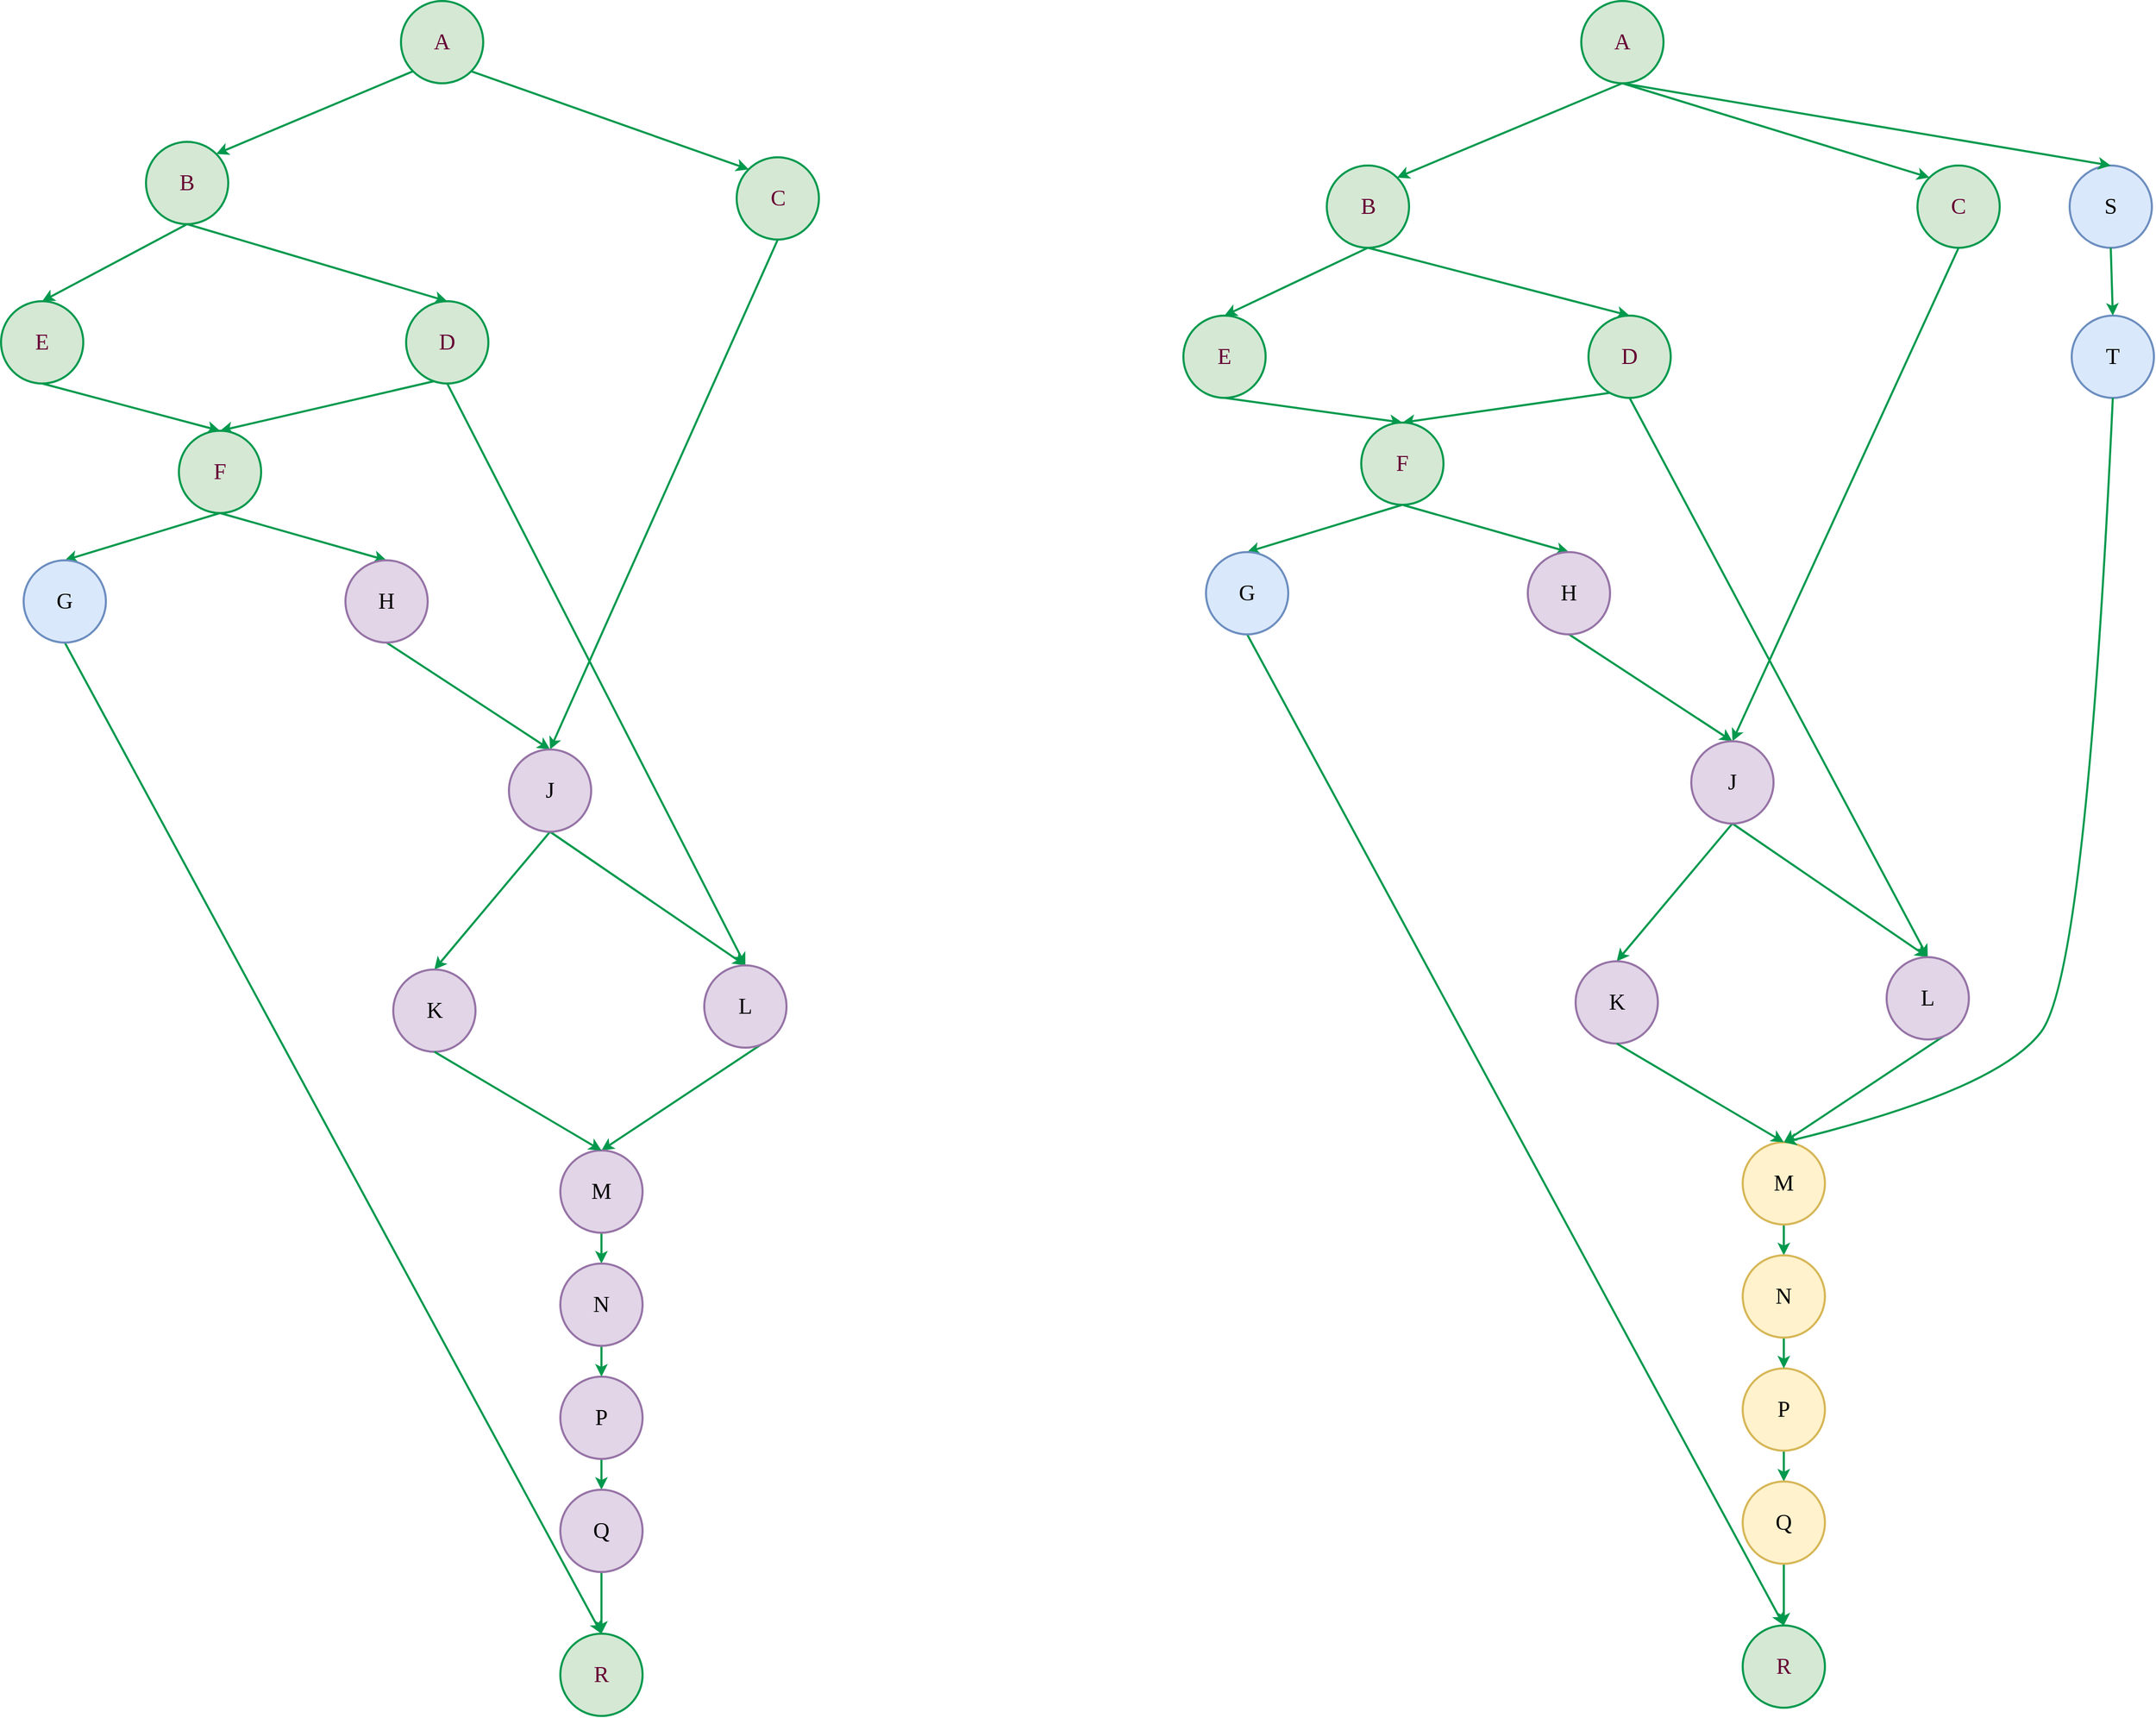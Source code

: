<mxfile version="22.1.11" type="device">
  <diagram name="第 1 页" id="53wYVayZq2uOFgaiEOdf">
    <mxGraphModel dx="4253" dy="3831" grid="0" gridSize="10" guides="1" tooltips="1" connect="1" arrows="1" fold="1" page="0" pageScale="1" pageWidth="827" pageHeight="1169" math="0" shadow="0">
      <root>
        <mxCell id="0" />
        <mxCell id="1" parent="0" />
        <mxCell id="1wDoF0ZjTpzy4MyZ4LEY-1" style="edgeStyle=none;rounded=0;orthogonalLoop=1;jettySize=auto;html=1;exitX=0;exitY=1;exitDx=0;exitDy=0;entryX=1;entryY=0;entryDx=0;entryDy=0;labelBackgroundColor=#00994D;strokeColor=#00994D;fontColor=#FFFFFF;strokeWidth=2;fontSize=22;fillColor=#d5e8d4;fontFamily=Monaco;" parent="1" source="1wDoF0ZjTpzy4MyZ4LEY-3" target="1wDoF0ZjTpzy4MyZ4LEY-6" edge="1">
          <mxGeometry relative="1" as="geometry" />
        </mxCell>
        <mxCell id="1wDoF0ZjTpzy4MyZ4LEY-2" style="edgeStyle=none;rounded=0;orthogonalLoop=1;jettySize=auto;html=1;exitX=1;exitY=1;exitDx=0;exitDy=0;entryX=0;entryY=0;entryDx=0;entryDy=0;labelBackgroundColor=#00994D;strokeColor=#00994D;fontColor=#FFFFFF;strokeWidth=2;fontSize=22;fillColor=#d5e8d4;fontFamily=Monaco;" parent="1" source="1wDoF0ZjTpzy4MyZ4LEY-3" target="1wDoF0ZjTpzy4MyZ4LEY-8" edge="1">
          <mxGeometry relative="1" as="geometry" />
        </mxCell>
        <mxCell id="1wDoF0ZjTpzy4MyZ4LEY-3" value="&lt;div style=&quot;font-size: 22px;&quot;&gt;&lt;div style=&quot;font-size: 22px;&quot;&gt;A&lt;/div&gt;&lt;/div&gt;" style="ellipse;whiteSpace=wrap;html=1;aspect=fixed;fontFamily=Monaco;fontSize=22;labelBackgroundColor=none;fillColor=#d5e8d4;strokeColor=#00994D;strokeWidth=2;fontColor=#660033;" parent="1" vertex="1">
          <mxGeometry x="-1055" y="-1698" width="80" height="80" as="geometry" />
        </mxCell>
        <mxCell id="1wDoF0ZjTpzy4MyZ4LEY-4" style="edgeStyle=none;rounded=0;orthogonalLoop=1;jettySize=auto;html=1;exitX=0.5;exitY=1;exitDx=0;exitDy=0;entryX=0.5;entryY=0;entryDx=0;entryDy=0;labelBackgroundColor=#00994D;strokeColor=#00994D;fontColor=#FFFFFF;strokeWidth=2;fontSize=22;fillColor=#d5e8d4;fontFamily=Monaco;" parent="1" source="1wDoF0ZjTpzy4MyZ4LEY-6" target="1wDoF0ZjTpzy4MyZ4LEY-13" edge="1">
          <mxGeometry relative="1" as="geometry" />
        </mxCell>
        <mxCell id="1wDoF0ZjTpzy4MyZ4LEY-5" style="edgeStyle=none;rounded=0;orthogonalLoop=1;jettySize=auto;html=1;exitX=0.5;exitY=1;exitDx=0;exitDy=0;entryX=0.5;entryY=0;entryDx=0;entryDy=0;labelBackgroundColor=#00994D;strokeColor=#00994D;fontColor=#FFFFFF;strokeWidth=2;fontSize=22;fillColor=#d5e8d4;fontFamily=Monaco;" parent="1" source="1wDoF0ZjTpzy4MyZ4LEY-6" target="1wDoF0ZjTpzy4MyZ4LEY-10" edge="1">
          <mxGeometry relative="1" as="geometry" />
        </mxCell>
        <mxCell id="1wDoF0ZjTpzy4MyZ4LEY-6" value="&lt;div style=&quot;font-size: 22px;&quot;&gt;&lt;div style=&quot;font-size: 22px;&quot;&gt;B&lt;/div&gt;&lt;/div&gt;" style="ellipse;whiteSpace=wrap;html=1;aspect=fixed;fontFamily=Monaco;fontSize=22;labelBackgroundColor=none;fillColor=#d5e8d4;strokeColor=#00994D;strokeWidth=2;fontColor=#660033;" parent="1" vertex="1">
          <mxGeometry x="-1303" y="-1561" width="80" height="80" as="geometry" />
        </mxCell>
        <mxCell id="1wDoF0ZjTpzy4MyZ4LEY-7" style="edgeStyle=none;rounded=0;orthogonalLoop=1;jettySize=auto;html=1;exitX=0.5;exitY=1;exitDx=0;exitDy=0;entryX=0.5;entryY=0;entryDx=0;entryDy=0;fillColor=#d5e8d4;strokeColor=#00994D;labelBackgroundColor=#00994D;fontColor=#FFFFFF;strokeWidth=2;fontFamily=Monaco;fontSize=22;" parent="1" source="1wDoF0ZjTpzy4MyZ4LEY-8" target="1wDoF0ZjTpzy4MyZ4LEY-23" edge="1">
          <mxGeometry relative="1" as="geometry" />
        </mxCell>
        <mxCell id="1wDoF0ZjTpzy4MyZ4LEY-8" value="&lt;div style=&quot;font-size: 22px;&quot;&gt;&lt;div style=&quot;font-size: 22px;&quot;&gt;C&lt;/div&gt;&lt;/div&gt;" style="ellipse;whiteSpace=wrap;html=1;aspect=fixed;fontFamily=Monaco;fontSize=22;labelBackgroundColor=none;fillColor=#d5e8d4;strokeColor=#00994D;strokeWidth=2;fontColor=#660033;" parent="1" vertex="1">
          <mxGeometry x="-728.5" y="-1546" width="80" height="80" as="geometry" />
        </mxCell>
        <mxCell id="1wDoF0ZjTpzy4MyZ4LEY-9" style="edgeStyle=none;rounded=0;orthogonalLoop=1;jettySize=auto;html=1;exitX=0.5;exitY=1;exitDx=0;exitDy=0;entryX=0.5;entryY=0;entryDx=0;entryDy=0;labelBackgroundColor=#00994D;strokeColor=#00994D;fontColor=#FFFFFF;strokeWidth=2;fontSize=22;fillColor=#d5e8d4;fontFamily=Monaco;" parent="1" source="1wDoF0ZjTpzy4MyZ4LEY-10" target="1wDoF0ZjTpzy4MyZ4LEY-16" edge="1">
          <mxGeometry relative="1" as="geometry" />
        </mxCell>
        <mxCell id="1wDoF0ZjTpzy4MyZ4LEY-10" value="&lt;div style=&quot;font-size: 22px;&quot;&gt;&lt;div style=&quot;font-size: 22px;&quot;&gt;E&lt;/div&gt;&lt;/div&gt;" style="ellipse;whiteSpace=wrap;html=1;aspect=fixed;fontFamily=Monaco;fontSize=22;labelBackgroundColor=none;fillColor=#d5e8d4;strokeColor=#00994D;strokeWidth=2;fontColor=#660033;" parent="1" vertex="1">
          <mxGeometry x="-1444" y="-1405.997" width="80" height="80" as="geometry" />
        </mxCell>
        <mxCell id="1wDoF0ZjTpzy4MyZ4LEY-11" style="edgeStyle=none;rounded=0;orthogonalLoop=1;jettySize=auto;html=1;exitX=1;exitY=1;exitDx=0;exitDy=0;entryX=0.5;entryY=0;entryDx=0;entryDy=0;labelBackgroundColor=#00994D;strokeColor=#00994D;fontColor=#FFFFFF;strokeWidth=2;fontSize=22;fillColor=#d5e8d4;fontFamily=Monaco;" parent="1" source="1wDoF0ZjTpzy4MyZ4LEY-13" target="1wDoF0ZjTpzy4MyZ4LEY-16" edge="1">
          <mxGeometry relative="1" as="geometry" />
        </mxCell>
        <mxCell id="1wDoF0ZjTpzy4MyZ4LEY-12" style="edgeStyle=none;rounded=0;orthogonalLoop=1;jettySize=auto;html=1;exitX=0.5;exitY=1;exitDx=0;exitDy=0;entryX=0.5;entryY=0;entryDx=0;entryDy=0;labelBackgroundColor=#00994D;strokeColor=#00994D;fontColor=#FFFFFF;strokeWidth=2;fontSize=22;fillColor=#d5e8d4;fontFamily=Monaco;" parent="1" source="1wDoF0ZjTpzy4MyZ4LEY-13" target="1wDoF0ZjTpzy4MyZ4LEY-25" edge="1">
          <mxGeometry relative="1" as="geometry">
            <mxPoint x="-1407" y="-1210" as="targetPoint" />
          </mxGeometry>
        </mxCell>
        <mxCell id="1wDoF0ZjTpzy4MyZ4LEY-13" value="&lt;div style=&quot;font-size: 22px;&quot;&gt;&lt;div style=&quot;font-size: 22px;&quot;&gt;&lt;div style=&quot;font-size: 22px;&quot;&gt;&lt;div style=&quot;font-size: 22px;&quot;&gt;D&lt;/div&gt;&lt;/div&gt;&lt;/div&gt;&lt;/div&gt;" style="ellipse;whiteSpace=wrap;html=1;aspect=fixed;fontFamily=Monaco;fontSize=22;labelBackgroundColor=none;fillColor=#d5e8d4;strokeColor=#00994D;strokeWidth=2;fontColor=#660033;" parent="1" vertex="1">
          <mxGeometry x="-1050" y="-1405.997" width="80" height="80" as="geometry" />
        </mxCell>
        <mxCell id="1wDoF0ZjTpzy4MyZ4LEY-14" style="edgeStyle=none;rounded=0;orthogonalLoop=1;jettySize=auto;html=1;exitX=0.5;exitY=1;exitDx=0;exitDy=0;entryX=0.5;entryY=0;entryDx=0;entryDy=0;labelBackgroundColor=#00994D;strokeColor=#00994D;fontColor=#FFFFFF;strokeWidth=2;fontSize=22;fillColor=#d5e8d4;fontFamily=Monaco;" parent="1" source="1wDoF0ZjTpzy4MyZ4LEY-16" target="1wDoF0ZjTpzy4MyZ4LEY-18" edge="1">
          <mxGeometry relative="1" as="geometry" />
        </mxCell>
        <mxCell id="1wDoF0ZjTpzy4MyZ4LEY-15" style="rounded=0;orthogonalLoop=1;jettySize=auto;html=1;exitX=0.5;exitY=1;exitDx=0;exitDy=0;entryX=0.5;entryY=0;entryDx=0;entryDy=0;fillColor=#d5e8d4;strokeColor=#00994D;labelBackgroundColor=#00994D;fontColor=#FFFFFF;strokeWidth=2;fontFamily=Monaco;fontSize=22;" parent="1" source="1wDoF0ZjTpzy4MyZ4LEY-16" target="1wDoF0ZjTpzy4MyZ4LEY-20" edge="1">
          <mxGeometry relative="1" as="geometry" />
        </mxCell>
        <mxCell id="1wDoF0ZjTpzy4MyZ4LEY-16" value="&lt;div style=&quot;font-size: 22px;&quot;&gt;&lt;div style=&quot;font-size: 22px;&quot;&gt;F&lt;/div&gt;&lt;/div&gt;" style="ellipse;whiteSpace=wrap;html=1;aspect=fixed;fontFamily=Monaco;fontSize=22;labelBackgroundColor=none;fillColor=#d5e8d4;strokeColor=#00994D;strokeWidth=2;fontColor=#660033;" parent="1" vertex="1">
          <mxGeometry x="-1271" y="-1280" width="80" height="80" as="geometry" />
        </mxCell>
        <mxCell id="1wDoF0ZjTpzy4MyZ4LEY-17" style="edgeStyle=none;rounded=0;orthogonalLoop=1;jettySize=auto;html=1;exitX=0.5;exitY=1;exitDx=0;exitDy=0;entryX=0.5;entryY=0;entryDx=0;entryDy=0;fillColor=#d5e8d4;strokeColor=#00994D;labelBackgroundColor=#00994D;fontColor=#FFFFFF;strokeWidth=2;fontFamily=Monaco;fontSize=22;" parent="1" source="1wDoF0ZjTpzy4MyZ4LEY-18" target="1wDoF0ZjTpzy4MyZ4LEY-37" edge="1">
          <mxGeometry relative="1" as="geometry" />
        </mxCell>
        <mxCell id="1wDoF0ZjTpzy4MyZ4LEY-18" value="&lt;div style=&quot;font-size: 22px;&quot;&gt;&lt;div style=&quot;font-size: 22px;&quot;&gt;G&lt;/div&gt;&lt;/div&gt;" style="ellipse;whiteSpace=wrap;html=1;aspect=fixed;fontFamily=Monaco;fontSize=22;labelBackgroundColor=none;fillColor=#dae8fc;strokeColor=#6c8ebf;strokeWidth=2;" parent="1" vertex="1">
          <mxGeometry x="-1422" y="-1154.003" width="80" height="80" as="geometry" />
        </mxCell>
        <mxCell id="1wDoF0ZjTpzy4MyZ4LEY-19" style="edgeStyle=none;rounded=0;orthogonalLoop=1;jettySize=auto;html=1;exitX=0.5;exitY=1;exitDx=0;exitDy=0;entryX=0.5;entryY=0;entryDx=0;entryDy=0;fillColor=#d5e8d4;strokeColor=#00994D;labelBackgroundColor=#00994D;fontColor=#FFFFFF;strokeWidth=2;fontFamily=Monaco;fontSize=22;" parent="1" source="1wDoF0ZjTpzy4MyZ4LEY-20" target="1wDoF0ZjTpzy4MyZ4LEY-23" edge="1">
          <mxGeometry relative="1" as="geometry" />
        </mxCell>
        <mxCell id="1wDoF0ZjTpzy4MyZ4LEY-20" value="&lt;div style=&quot;font-size: 22px;&quot;&gt;&lt;div style=&quot;font-size: 22px;&quot;&gt;&lt;div style=&quot;font-size: 22px;&quot;&gt;&lt;div style=&quot;font-size: 22px;&quot;&gt;H&lt;/div&gt;&lt;/div&gt;&lt;/div&gt;&lt;/div&gt;" style="ellipse;whiteSpace=wrap;html=1;aspect=fixed;fontFamily=Monaco;fontSize=22;labelBackgroundColor=none;fillColor=#e1d5e7;strokeColor=#9673a6;strokeWidth=2;" parent="1" vertex="1">
          <mxGeometry x="-1109" y="-1154.003" width="80" height="80" as="geometry" />
        </mxCell>
        <mxCell id="1wDoF0ZjTpzy4MyZ4LEY-21" value="" style="edgeStyle=none;rounded=0;orthogonalLoop=1;jettySize=auto;html=1;fillColor=#d5e8d4;strokeColor=#00994D;labelBackgroundColor=#00994D;fontColor=#FFFFFF;strokeWidth=2;exitX=0.5;exitY=1;exitDx=0;exitDy=0;entryX=0.5;entryY=0;entryDx=0;entryDy=0;fontFamily=Monaco;fontSize=22;" parent="1" source="1wDoF0ZjTpzy4MyZ4LEY-23" target="1wDoF0ZjTpzy4MyZ4LEY-25" edge="1">
          <mxGeometry relative="1" as="geometry">
            <mxPoint x="-903" y="-710" as="sourcePoint" />
          </mxGeometry>
        </mxCell>
        <mxCell id="1wDoF0ZjTpzy4MyZ4LEY-22" style="edgeStyle=none;rounded=0;orthogonalLoop=1;jettySize=auto;html=1;exitX=0.5;exitY=1;exitDx=0;exitDy=0;entryX=0.5;entryY=0;entryDx=0;entryDy=0;fillColor=#d5e8d4;strokeColor=#00994D;labelBackgroundColor=#00994D;fontColor=#FFFFFF;strokeWidth=2;fontFamily=Monaco;fontSize=22;" parent="1" source="1wDoF0ZjTpzy4MyZ4LEY-23" target="1wDoF0ZjTpzy4MyZ4LEY-26" edge="1">
          <mxGeometry relative="1" as="geometry">
            <mxPoint x="-903" y="-710" as="sourcePoint" />
          </mxGeometry>
        </mxCell>
        <mxCell id="1wDoF0ZjTpzy4MyZ4LEY-23" value="&lt;div style=&quot;font-size: 22px;&quot;&gt;&lt;div style=&quot;font-size: 22px;&quot;&gt;&lt;div style=&quot;font-size: 22px;&quot;&gt;&lt;div style=&quot;font-size: 22px;&quot;&gt;&lt;div style=&quot;font-size: 22px;&quot;&gt;J&lt;/div&gt;&lt;/div&gt;&lt;/div&gt;&lt;/div&gt;&lt;/div&gt;" style="ellipse;whiteSpace=wrap;html=1;aspect=fixed;fontFamily=Monaco;fontSize=22;labelBackgroundColor=none;fillColor=#e1d5e7;strokeColor=#9673a6;strokeWidth=2;" parent="1" vertex="1">
          <mxGeometry x="-950" y="-970" width="80" height="80" as="geometry" />
        </mxCell>
        <mxCell id="1wDoF0ZjTpzy4MyZ4LEY-24" style="edgeStyle=none;rounded=0;orthogonalLoop=1;jettySize=auto;html=1;exitX=1;exitY=1;exitDx=0;exitDy=0;fillColor=#d5e8d4;strokeColor=#00994D;labelBackgroundColor=#00994D;fontColor=#FFFFFF;strokeWidth=2;entryX=0.5;entryY=0;entryDx=0;entryDy=0;fontFamily=Monaco;fontSize=22;" parent="1" source="1wDoF0ZjTpzy4MyZ4LEY-25" target="1wDoF0ZjTpzy4MyZ4LEY-29" edge="1">
          <mxGeometry relative="1" as="geometry" />
        </mxCell>
        <mxCell id="1wDoF0ZjTpzy4MyZ4LEY-25" value="&lt;div style=&quot;font-size: 22px;&quot;&gt;&lt;div style=&quot;font-size: 22px;&quot;&gt;&lt;div style=&quot;font-size: 22px;&quot;&gt;&lt;div style=&quot;font-size: 22px;&quot;&gt;&lt;div style=&quot;font-size: 22px;&quot;&gt;&lt;div style=&quot;font-size: 22px;&quot;&gt;L&lt;/div&gt;&lt;/div&gt;&lt;/div&gt;&lt;/div&gt;&lt;/div&gt;&lt;/div&gt;" style="ellipse;whiteSpace=wrap;html=1;aspect=fixed;fontFamily=Monaco;fontSize=22;labelBackgroundColor=none;fillColor=#e1d5e7;strokeColor=#9673a6;strokeWidth=2;" parent="1" vertex="1">
          <mxGeometry x="-760" y="-760" width="80" height="80" as="geometry" />
        </mxCell>
        <mxCell id="1wDoF0ZjTpzy4MyZ4LEY-26" value="&lt;div style=&quot;font-size: 22px;&quot;&gt;&lt;div style=&quot;font-size: 22px;&quot;&gt;&lt;div style=&quot;font-size: 22px;&quot;&gt;&lt;div style=&quot;font-size: 22px;&quot;&gt;&lt;div style=&quot;font-size: 22px;&quot;&gt;&lt;div style=&quot;font-size: 22px;&quot;&gt;K&lt;/div&gt;&lt;/div&gt;&lt;/div&gt;&lt;/div&gt;&lt;/div&gt;&lt;/div&gt;" style="ellipse;whiteSpace=wrap;html=1;aspect=fixed;fontFamily=Monaco;fontSize=22;labelBackgroundColor=none;fillColor=#e1d5e7;strokeColor=#9673a6;strokeWidth=2;" parent="1" vertex="1">
          <mxGeometry x="-1062.5" y="-756" width="80" height="80" as="geometry" />
        </mxCell>
        <mxCell id="1wDoF0ZjTpzy4MyZ4LEY-27" style="edgeStyle=none;rounded=0;orthogonalLoop=1;jettySize=auto;html=1;entryX=0.353;entryY=0.025;entryDx=0;entryDy=0;entryPerimeter=0;fillColor=#d5e8d4;strokeColor=#00994D;labelBackgroundColor=#00994D;fontColor=#FFFFFF;strokeWidth=2;fontFamily=Monaco;fontSize=22;" parent="1" source="1wDoF0ZjTpzy4MyZ4LEY-26" target="1wDoF0ZjTpzy4MyZ4LEY-26" edge="1">
          <mxGeometry relative="1" as="geometry" />
        </mxCell>
        <mxCell id="1wDoF0ZjTpzy4MyZ4LEY-28" style="edgeStyle=none;rounded=0;orthogonalLoop=1;jettySize=auto;html=1;exitX=0.5;exitY=1;exitDx=0;exitDy=0;entryX=0.5;entryY=0;entryDx=0;entryDy=0;fillColor=#d5e8d4;strokeColor=#00994D;labelBackgroundColor=#00994D;fontColor=#FFFFFF;strokeWidth=2;fontFamily=Monaco;fontSize=22;" parent="1" source="1wDoF0ZjTpzy4MyZ4LEY-29" target="1wDoF0ZjTpzy4MyZ4LEY-34" edge="1">
          <mxGeometry relative="1" as="geometry" />
        </mxCell>
        <mxCell id="1wDoF0ZjTpzy4MyZ4LEY-29" value="&lt;div style=&quot;font-size: 22px;&quot;&gt;&lt;div style=&quot;font-size: 22px;&quot;&gt;&lt;div style=&quot;font-size: 22px;&quot;&gt;&lt;div style=&quot;font-size: 22px;&quot;&gt;&lt;div style=&quot;font-size: 22px;&quot;&gt;&lt;div style=&quot;font-size: 22px;&quot;&gt;&lt;div style=&quot;font-size: 22px;&quot;&gt;M&lt;/div&gt;&lt;/div&gt;&lt;/div&gt;&lt;/div&gt;&lt;/div&gt;&lt;/div&gt;&lt;/div&gt;" style="ellipse;whiteSpace=wrap;html=1;aspect=fixed;fontFamily=Monaco;fontSize=22;labelBackgroundColor=none;fillColor=#e1d5e7;strokeColor=#9673a6;strokeWidth=2;" parent="1" vertex="1">
          <mxGeometry x="-900" y="-580" width="80" height="80" as="geometry" />
        </mxCell>
        <mxCell id="1wDoF0ZjTpzy4MyZ4LEY-30" style="edgeStyle=none;rounded=0;orthogonalLoop=1;jettySize=auto;html=1;exitX=0.5;exitY=1;exitDx=0;exitDy=0;entryX=0.5;entryY=0;entryDx=0;entryDy=0;fillColor=#d5e8d4;strokeColor=#00994D;labelBackgroundColor=#00994D;fontColor=#FFFFFF;strokeWidth=2;fontFamily=Monaco;fontSize=22;" parent="1" source="1wDoF0ZjTpzy4MyZ4LEY-26" target="1wDoF0ZjTpzy4MyZ4LEY-29" edge="1">
          <mxGeometry relative="1" as="geometry" />
        </mxCell>
        <mxCell id="1wDoF0ZjTpzy4MyZ4LEY-31" style="edgeStyle=none;rounded=0;orthogonalLoop=1;jettySize=auto;html=1;exitX=0.5;exitY=1;exitDx=0;exitDy=0;entryX=0.5;entryY=0;entryDx=0;entryDy=0;fillColor=#d5e8d4;strokeColor=#00994D;labelBackgroundColor=#00994D;fontColor=#FFFFFF;strokeWidth=2;fontFamily=Monaco;fontSize=22;" parent="1" source="1wDoF0ZjTpzy4MyZ4LEY-32" target="1wDoF0ZjTpzy4MyZ4LEY-36" edge="1">
          <mxGeometry relative="1" as="geometry" />
        </mxCell>
        <mxCell id="1wDoF0ZjTpzy4MyZ4LEY-32" value="&lt;div style=&quot;font-size: 22px;&quot;&gt;&lt;div style=&quot;font-size: 22px;&quot;&gt;&lt;div style=&quot;font-size: 22px;&quot;&gt;&lt;div style=&quot;font-size: 22px;&quot;&gt;&lt;div style=&quot;font-size: 22px;&quot;&gt;&lt;div style=&quot;font-size: 22px;&quot;&gt;&lt;div style=&quot;font-size: 22px;&quot;&gt;&lt;div style=&quot;font-size: 22px;&quot;&gt;P&lt;/div&gt;&lt;/div&gt;&lt;/div&gt;&lt;/div&gt;&lt;/div&gt;&lt;/div&gt;&lt;/div&gt;&lt;/div&gt;" style="ellipse;whiteSpace=wrap;html=1;aspect=fixed;fontFamily=Monaco;fontSize=22;labelBackgroundColor=none;fillColor=#e1d5e7;strokeColor=#9673a6;strokeWidth=2;" parent="1" vertex="1">
          <mxGeometry x="-900" y="-360" width="80" height="80" as="geometry" />
        </mxCell>
        <mxCell id="1wDoF0ZjTpzy4MyZ4LEY-33" style="edgeStyle=none;rounded=0;orthogonalLoop=1;jettySize=auto;html=1;exitX=0.5;exitY=1;exitDx=0;exitDy=0;entryX=0.5;entryY=0;entryDx=0;entryDy=0;fillColor=#d5e8d4;strokeColor=#00994D;labelBackgroundColor=#00994D;fontColor=#FFFFFF;strokeWidth=2;fontFamily=Monaco;fontSize=22;" parent="1" source="1wDoF0ZjTpzy4MyZ4LEY-34" target="1wDoF0ZjTpzy4MyZ4LEY-32" edge="1">
          <mxGeometry relative="1" as="geometry" />
        </mxCell>
        <mxCell id="1wDoF0ZjTpzy4MyZ4LEY-34" value="&lt;div style=&quot;font-size: 22px;&quot;&gt;&lt;div style=&quot;font-size: 22px;&quot;&gt;&lt;div style=&quot;font-size: 22px;&quot;&gt;&lt;div style=&quot;font-size: 22px;&quot;&gt;&lt;div style=&quot;font-size: 22px;&quot;&gt;&lt;div style=&quot;font-size: 22px;&quot;&gt;&lt;div style=&quot;font-size: 22px;&quot;&gt;&lt;div style=&quot;font-size: 22px;&quot;&gt;&lt;div style=&quot;font-size: 22px;&quot;&gt;N&lt;/div&gt;&lt;/div&gt;&lt;/div&gt;&lt;/div&gt;&lt;/div&gt;&lt;/div&gt;&lt;/div&gt;&lt;/div&gt;&lt;/div&gt;" style="ellipse;whiteSpace=wrap;html=1;aspect=fixed;fontFamily=Monaco;fontSize=22;labelBackgroundColor=none;fillColor=#e1d5e7;strokeColor=#9673a6;strokeWidth=2;" parent="1" vertex="1">
          <mxGeometry x="-900" y="-470" width="80" height="80" as="geometry" />
        </mxCell>
        <mxCell id="1wDoF0ZjTpzy4MyZ4LEY-35" style="edgeStyle=none;rounded=0;orthogonalLoop=1;jettySize=auto;html=1;exitX=0.5;exitY=1;exitDx=0;exitDy=0;entryX=0.5;entryY=0;entryDx=0;entryDy=0;fillColor=#d5e8d4;strokeColor=#00994D;labelBackgroundColor=#00994D;fontColor=#FFFFFF;strokeWidth=2;fontFamily=Monaco;fontSize=22;" parent="1" source="1wDoF0ZjTpzy4MyZ4LEY-36" target="1wDoF0ZjTpzy4MyZ4LEY-37" edge="1">
          <mxGeometry relative="1" as="geometry" />
        </mxCell>
        <mxCell id="1wDoF0ZjTpzy4MyZ4LEY-36" value="&lt;div style=&quot;font-size: 22px;&quot;&gt;&lt;div style=&quot;font-size: 22px;&quot;&gt;&lt;div style=&quot;font-size: 22px;&quot;&gt;&lt;div style=&quot;font-size: 22px;&quot;&gt;&lt;div style=&quot;font-size: 22px;&quot;&gt;&lt;div style=&quot;font-size: 22px;&quot;&gt;&lt;div style=&quot;font-size: 22px;&quot;&gt;&lt;div style=&quot;font-size: 22px;&quot;&gt;&lt;div style=&quot;font-size: 22px;&quot;&gt;Q&lt;/div&gt;&lt;/div&gt;&lt;/div&gt;&lt;/div&gt;&lt;/div&gt;&lt;/div&gt;&lt;/div&gt;&lt;/div&gt;&lt;/div&gt;" style="ellipse;whiteSpace=wrap;html=1;aspect=fixed;fontFamily=Monaco;fontSize=22;labelBackgroundColor=none;fillColor=#e1d5e7;strokeColor=#9673a6;strokeWidth=2;" parent="1" vertex="1">
          <mxGeometry x="-900" y="-250" width="80" height="80" as="geometry" />
        </mxCell>
        <mxCell id="1wDoF0ZjTpzy4MyZ4LEY-37" value="&lt;div style=&quot;font-size: 22px;&quot;&gt;&lt;div style=&quot;font-size: 22px;&quot;&gt;&lt;div style=&quot;font-size: 22px;&quot;&gt;&lt;div style=&quot;font-size: 22px;&quot;&gt;&lt;div style=&quot;font-size: 22px;&quot;&gt;&lt;div style=&quot;font-size: 22px;&quot;&gt;&lt;div style=&quot;font-size: 22px;&quot;&gt;&lt;div style=&quot;font-size: 22px;&quot;&gt;&lt;div style=&quot;font-size: 22px;&quot;&gt;&lt;div style=&quot;font-size: 22px;&quot;&gt;R&lt;/div&gt;&lt;/div&gt;&lt;/div&gt;&lt;/div&gt;&lt;/div&gt;&lt;/div&gt;&lt;/div&gt;&lt;/div&gt;&lt;/div&gt;&lt;/div&gt;" style="ellipse;whiteSpace=wrap;html=1;aspect=fixed;fontFamily=Monaco;fontSize=22;labelBackgroundColor=none;fillColor=#d5e8d4;strokeColor=#00994D;strokeWidth=2;fontColor=#660033;" parent="1" vertex="1">
          <mxGeometry x="-900" y="-110" width="80" height="80" as="geometry" />
        </mxCell>
        <mxCell id="bIQP5DEHP6Ac56Orihyi-1" style="edgeStyle=none;rounded=0;orthogonalLoop=1;jettySize=auto;html=1;exitX=0.5;exitY=1;exitDx=0;exitDy=0;entryX=1;entryY=0;entryDx=0;entryDy=0;labelBackgroundColor=#00994D;strokeColor=#00994D;fontColor=#FFFFFF;strokeWidth=2;fontSize=22;fillColor=#d5e8d4;fontFamily=Monaco;" edge="1" parent="1" source="bIQP5DEHP6Ac56Orihyi-3" target="bIQP5DEHP6Ac56Orihyi-6">
          <mxGeometry relative="1" as="geometry" />
        </mxCell>
        <mxCell id="bIQP5DEHP6Ac56Orihyi-2" style="edgeStyle=none;rounded=0;orthogonalLoop=1;jettySize=auto;html=1;exitX=0.5;exitY=1;exitDx=0;exitDy=0;entryX=0;entryY=0;entryDx=0;entryDy=0;labelBackgroundColor=#00994D;strokeColor=#00994D;fontColor=#FFFFFF;strokeWidth=2;fontSize=22;fillColor=#d5e8d4;fontFamily=Monaco;" edge="1" parent="1" source="bIQP5DEHP6Ac56Orihyi-3" target="bIQP5DEHP6Ac56Orihyi-8">
          <mxGeometry relative="1" as="geometry" />
        </mxCell>
        <mxCell id="bIQP5DEHP6Ac56Orihyi-3" value="&lt;div style=&quot;font-size: 22px;&quot;&gt;&lt;div style=&quot;font-size: 22px;&quot;&gt;A&lt;/div&gt;&lt;/div&gt;" style="ellipse;whiteSpace=wrap;html=1;aspect=fixed;fontFamily=Monaco;fontSize=22;labelBackgroundColor=none;fillColor=#d5e8d4;strokeColor=#00994D;strokeWidth=2;fontColor=#660033;" vertex="1" parent="1">
          <mxGeometry x="93" y="-1698" width="80" height="80" as="geometry" />
        </mxCell>
        <mxCell id="bIQP5DEHP6Ac56Orihyi-4" style="edgeStyle=none;rounded=0;orthogonalLoop=1;jettySize=auto;html=1;exitX=0.5;exitY=1;exitDx=0;exitDy=0;entryX=0.5;entryY=0;entryDx=0;entryDy=0;labelBackgroundColor=#00994D;strokeColor=#00994D;fontColor=#FFFFFF;strokeWidth=2;fontSize=22;fillColor=#d5e8d4;fontFamily=Monaco;" edge="1" parent="1" source="bIQP5DEHP6Ac56Orihyi-6" target="bIQP5DEHP6Ac56Orihyi-13">
          <mxGeometry relative="1" as="geometry" />
        </mxCell>
        <mxCell id="bIQP5DEHP6Ac56Orihyi-5" style="edgeStyle=none;rounded=0;orthogonalLoop=1;jettySize=auto;html=1;exitX=0.5;exitY=1;exitDx=0;exitDy=0;entryX=0.5;entryY=0;entryDx=0;entryDy=0;labelBackgroundColor=#00994D;strokeColor=#00994D;fontColor=#FFFFFF;strokeWidth=2;fontSize=22;fillColor=#d5e8d4;fontFamily=Monaco;" edge="1" parent="1" source="bIQP5DEHP6Ac56Orihyi-6" target="bIQP5DEHP6Ac56Orihyi-10">
          <mxGeometry relative="1" as="geometry" />
        </mxCell>
        <mxCell id="bIQP5DEHP6Ac56Orihyi-6" value="&lt;div style=&quot;font-size: 22px;&quot;&gt;&lt;div style=&quot;font-size: 22px;&quot;&gt;B&lt;/div&gt;&lt;/div&gt;" style="ellipse;whiteSpace=wrap;html=1;aspect=fixed;fontFamily=Monaco;fontSize=22;labelBackgroundColor=none;fillColor=#d5e8d4;strokeColor=#00994D;strokeWidth=2;fontColor=#660033;" vertex="1" parent="1">
          <mxGeometry x="-154.5" y="-1538" width="80" height="80" as="geometry" />
        </mxCell>
        <mxCell id="bIQP5DEHP6Ac56Orihyi-7" style="edgeStyle=none;rounded=0;orthogonalLoop=1;jettySize=auto;html=1;exitX=0.5;exitY=1;exitDx=0;exitDy=0;entryX=0.5;entryY=0;entryDx=0;entryDy=0;fillColor=#d5e8d4;strokeColor=#00994D;labelBackgroundColor=#00994D;fontColor=#FFFFFF;strokeWidth=2;fontFamily=Monaco;fontSize=22;" edge="1" parent="1" source="bIQP5DEHP6Ac56Orihyi-8" target="bIQP5DEHP6Ac56Orihyi-23">
          <mxGeometry relative="1" as="geometry" />
        </mxCell>
        <mxCell id="bIQP5DEHP6Ac56Orihyi-8" value="&lt;div style=&quot;font-size: 22px;&quot;&gt;&lt;div style=&quot;font-size: 22px;&quot;&gt;C&lt;/div&gt;&lt;/div&gt;" style="ellipse;whiteSpace=wrap;html=1;aspect=fixed;fontFamily=Monaco;fontSize=22;labelBackgroundColor=none;fillColor=#d5e8d4;strokeColor=#00994D;strokeWidth=2;fontColor=#660033;" vertex="1" parent="1">
          <mxGeometry x="420" y="-1538" width="80" height="80" as="geometry" />
        </mxCell>
        <mxCell id="bIQP5DEHP6Ac56Orihyi-9" style="edgeStyle=none;rounded=0;orthogonalLoop=1;jettySize=auto;html=1;exitX=0.5;exitY=1;exitDx=0;exitDy=0;entryX=0.5;entryY=0;entryDx=0;entryDy=0;labelBackgroundColor=#00994D;strokeColor=#00994D;fontColor=#FFFFFF;strokeWidth=2;fontSize=22;fillColor=#d5e8d4;fontFamily=Monaco;" edge="1" parent="1" source="bIQP5DEHP6Ac56Orihyi-10" target="bIQP5DEHP6Ac56Orihyi-16">
          <mxGeometry relative="1" as="geometry" />
        </mxCell>
        <mxCell id="bIQP5DEHP6Ac56Orihyi-10" value="&lt;div style=&quot;font-size: 22px;&quot;&gt;&lt;div style=&quot;font-size: 22px;&quot;&gt;E&lt;/div&gt;&lt;/div&gt;" style="ellipse;whiteSpace=wrap;html=1;aspect=fixed;fontFamily=Monaco;fontSize=22;labelBackgroundColor=none;fillColor=#d5e8d4;strokeColor=#00994D;strokeWidth=2;fontColor=#660033;" vertex="1" parent="1">
          <mxGeometry x="-294" y="-1392" width="80" height="80" as="geometry" />
        </mxCell>
        <mxCell id="bIQP5DEHP6Ac56Orihyi-11" style="edgeStyle=none;rounded=0;orthogonalLoop=1;jettySize=auto;html=1;exitX=1;exitY=1;exitDx=0;exitDy=0;entryX=0.5;entryY=0;entryDx=0;entryDy=0;labelBackgroundColor=#00994D;strokeColor=#00994D;fontColor=#FFFFFF;strokeWidth=2;fontSize=22;fillColor=#d5e8d4;fontFamily=Monaco;" edge="1" parent="1" source="bIQP5DEHP6Ac56Orihyi-13" target="bIQP5DEHP6Ac56Orihyi-16">
          <mxGeometry relative="1" as="geometry" />
        </mxCell>
        <mxCell id="bIQP5DEHP6Ac56Orihyi-12" style="edgeStyle=none;rounded=0;orthogonalLoop=1;jettySize=auto;html=1;exitX=0.5;exitY=1;exitDx=0;exitDy=0;entryX=0.5;entryY=0;entryDx=0;entryDy=0;labelBackgroundColor=#00994D;strokeColor=#00994D;fontColor=#FFFFFF;strokeWidth=2;fontSize=22;fillColor=#d5e8d4;fontFamily=Monaco;" edge="1" parent="1" source="bIQP5DEHP6Ac56Orihyi-13" target="bIQP5DEHP6Ac56Orihyi-25">
          <mxGeometry relative="1" as="geometry">
            <mxPoint x="-257" y="-1218" as="targetPoint" />
          </mxGeometry>
        </mxCell>
        <mxCell id="bIQP5DEHP6Ac56Orihyi-13" value="&lt;div style=&quot;font-size: 22px;&quot;&gt;&lt;div style=&quot;font-size: 22px;&quot;&gt;&lt;div style=&quot;font-size: 22px;&quot;&gt;&lt;div style=&quot;font-size: 22px;&quot;&gt;D&lt;/div&gt;&lt;/div&gt;&lt;/div&gt;&lt;/div&gt;" style="ellipse;whiteSpace=wrap;html=1;aspect=fixed;fontFamily=Monaco;fontSize=22;labelBackgroundColor=none;fillColor=#d5e8d4;strokeColor=#00994D;strokeWidth=2;fontColor=#660033;" vertex="1" parent="1">
          <mxGeometry x="100" y="-1392" width="80" height="80" as="geometry" />
        </mxCell>
        <mxCell id="bIQP5DEHP6Ac56Orihyi-14" style="edgeStyle=none;rounded=0;orthogonalLoop=1;jettySize=auto;html=1;exitX=0.5;exitY=1;exitDx=0;exitDy=0;entryX=0.5;entryY=0;entryDx=0;entryDy=0;labelBackgroundColor=#00994D;strokeColor=#00994D;fontColor=#FFFFFF;strokeWidth=2;fontSize=22;fillColor=#d5e8d4;fontFamily=Monaco;" edge="1" parent="1" source="bIQP5DEHP6Ac56Orihyi-16" target="bIQP5DEHP6Ac56Orihyi-18">
          <mxGeometry relative="1" as="geometry" />
        </mxCell>
        <mxCell id="bIQP5DEHP6Ac56Orihyi-15" style="rounded=0;orthogonalLoop=1;jettySize=auto;html=1;exitX=0.5;exitY=1;exitDx=0;exitDy=0;entryX=0.5;entryY=0;entryDx=0;entryDy=0;fillColor=#d5e8d4;strokeColor=#00994D;labelBackgroundColor=#00994D;fontColor=#FFFFFF;strokeWidth=2;fontFamily=Monaco;fontSize=22;" edge="1" parent="1" source="bIQP5DEHP6Ac56Orihyi-16" target="bIQP5DEHP6Ac56Orihyi-20">
          <mxGeometry relative="1" as="geometry" />
        </mxCell>
        <mxCell id="bIQP5DEHP6Ac56Orihyi-16" value="&lt;div style=&quot;font-size: 22px;&quot;&gt;&lt;div style=&quot;font-size: 22px;&quot;&gt;F&lt;/div&gt;&lt;/div&gt;" style="ellipse;whiteSpace=wrap;html=1;aspect=fixed;fontFamily=Monaco;fontSize=22;labelBackgroundColor=none;fillColor=#d5e8d4;strokeColor=#00994D;strokeWidth=2;fontColor=#660033;" vertex="1" parent="1">
          <mxGeometry x="-121" y="-1288" width="80" height="80" as="geometry" />
        </mxCell>
        <mxCell id="bIQP5DEHP6Ac56Orihyi-17" style="edgeStyle=none;rounded=0;orthogonalLoop=1;jettySize=auto;html=1;exitX=0.5;exitY=1;exitDx=0;exitDy=0;entryX=0.5;entryY=0;entryDx=0;entryDy=0;fillColor=#d5e8d4;strokeColor=#00994D;labelBackgroundColor=#00994D;fontColor=#FFFFFF;strokeWidth=2;fontFamily=Monaco;fontSize=22;" edge="1" parent="1" source="bIQP5DEHP6Ac56Orihyi-18" target="bIQP5DEHP6Ac56Orihyi-37">
          <mxGeometry relative="1" as="geometry" />
        </mxCell>
        <mxCell id="bIQP5DEHP6Ac56Orihyi-18" value="&lt;div style=&quot;font-size: 22px;&quot;&gt;&lt;div style=&quot;font-size: 22px;&quot;&gt;G&lt;/div&gt;&lt;/div&gt;" style="ellipse;whiteSpace=wrap;html=1;aspect=fixed;fontFamily=Monaco;fontSize=22;labelBackgroundColor=none;fillColor=#dae8fc;strokeColor=#6c8ebf;strokeWidth=2;" vertex="1" parent="1">
          <mxGeometry x="-272" y="-1162.003" width="80" height="80" as="geometry" />
        </mxCell>
        <mxCell id="bIQP5DEHP6Ac56Orihyi-19" style="edgeStyle=none;rounded=0;orthogonalLoop=1;jettySize=auto;html=1;exitX=0.5;exitY=1;exitDx=0;exitDy=0;entryX=0.5;entryY=0;entryDx=0;entryDy=0;fillColor=#d5e8d4;strokeColor=#00994D;labelBackgroundColor=#00994D;fontColor=#FFFFFF;strokeWidth=2;fontFamily=Monaco;fontSize=22;" edge="1" parent="1" source="bIQP5DEHP6Ac56Orihyi-20" target="bIQP5DEHP6Ac56Orihyi-23">
          <mxGeometry relative="1" as="geometry" />
        </mxCell>
        <mxCell id="bIQP5DEHP6Ac56Orihyi-20" value="&lt;div style=&quot;font-size: 22px;&quot;&gt;&lt;div style=&quot;font-size: 22px;&quot;&gt;&lt;div style=&quot;font-size: 22px;&quot;&gt;&lt;div style=&quot;font-size: 22px;&quot;&gt;H&lt;/div&gt;&lt;/div&gt;&lt;/div&gt;&lt;/div&gt;" style="ellipse;whiteSpace=wrap;html=1;aspect=fixed;fontFamily=Monaco;fontSize=22;labelBackgroundColor=none;fillColor=#e1d5e7;strokeColor=#9673a6;strokeWidth=2;" vertex="1" parent="1">
          <mxGeometry x="41" y="-1162.003" width="80" height="80" as="geometry" />
        </mxCell>
        <mxCell id="bIQP5DEHP6Ac56Orihyi-21" value="" style="edgeStyle=none;rounded=0;orthogonalLoop=1;jettySize=auto;html=1;fillColor=#d5e8d4;strokeColor=#00994D;labelBackgroundColor=#00994D;fontColor=#FFFFFF;strokeWidth=2;exitX=0.5;exitY=1;exitDx=0;exitDy=0;entryX=0.5;entryY=0;entryDx=0;entryDy=0;fontFamily=Monaco;fontSize=22;" edge="1" parent="1" source="bIQP5DEHP6Ac56Orihyi-23" target="bIQP5DEHP6Ac56Orihyi-25">
          <mxGeometry relative="1" as="geometry">
            <mxPoint x="247" y="-718" as="sourcePoint" />
          </mxGeometry>
        </mxCell>
        <mxCell id="bIQP5DEHP6Ac56Orihyi-22" style="edgeStyle=none;rounded=0;orthogonalLoop=1;jettySize=auto;html=1;exitX=0.5;exitY=1;exitDx=0;exitDy=0;entryX=0.5;entryY=0;entryDx=0;entryDy=0;fillColor=#d5e8d4;strokeColor=#00994D;labelBackgroundColor=#00994D;fontColor=#FFFFFF;strokeWidth=2;fontFamily=Monaco;fontSize=22;" edge="1" parent="1" source="bIQP5DEHP6Ac56Orihyi-23" target="bIQP5DEHP6Ac56Orihyi-26">
          <mxGeometry relative="1" as="geometry">
            <mxPoint x="247" y="-718" as="sourcePoint" />
          </mxGeometry>
        </mxCell>
        <mxCell id="bIQP5DEHP6Ac56Orihyi-23" value="&lt;div style=&quot;font-size: 22px;&quot;&gt;&lt;div style=&quot;font-size: 22px;&quot;&gt;&lt;div style=&quot;font-size: 22px;&quot;&gt;&lt;div style=&quot;font-size: 22px;&quot;&gt;&lt;div style=&quot;font-size: 22px;&quot;&gt;J&lt;/div&gt;&lt;/div&gt;&lt;/div&gt;&lt;/div&gt;&lt;/div&gt;" style="ellipse;whiteSpace=wrap;html=1;aspect=fixed;fontFamily=Monaco;fontSize=22;labelBackgroundColor=none;fillColor=#e1d5e7;strokeColor=#9673a6;strokeWidth=2;" vertex="1" parent="1">
          <mxGeometry x="200" y="-978" width="80" height="80" as="geometry" />
        </mxCell>
        <mxCell id="bIQP5DEHP6Ac56Orihyi-24" style="edgeStyle=none;rounded=0;orthogonalLoop=1;jettySize=auto;html=1;exitX=1;exitY=1;exitDx=0;exitDy=0;fillColor=#d5e8d4;strokeColor=#00994D;labelBackgroundColor=#00994D;fontColor=#FFFFFF;strokeWidth=2;entryX=0.5;entryY=0;entryDx=0;entryDy=0;fontFamily=Monaco;fontSize=22;" edge="1" parent="1" source="bIQP5DEHP6Ac56Orihyi-25" target="bIQP5DEHP6Ac56Orihyi-29">
          <mxGeometry relative="1" as="geometry" />
        </mxCell>
        <mxCell id="bIQP5DEHP6Ac56Orihyi-25" value="&lt;div style=&quot;font-size: 22px;&quot;&gt;&lt;div style=&quot;font-size: 22px;&quot;&gt;&lt;div style=&quot;font-size: 22px;&quot;&gt;&lt;div style=&quot;font-size: 22px;&quot;&gt;&lt;div style=&quot;font-size: 22px;&quot;&gt;&lt;div style=&quot;font-size: 22px;&quot;&gt;L&lt;/div&gt;&lt;/div&gt;&lt;/div&gt;&lt;/div&gt;&lt;/div&gt;&lt;/div&gt;" style="ellipse;whiteSpace=wrap;html=1;aspect=fixed;fontFamily=Monaco;fontSize=22;labelBackgroundColor=none;fillColor=#e1d5e7;strokeColor=#9673a6;strokeWidth=2;" vertex="1" parent="1">
          <mxGeometry x="390" y="-768" width="80" height="80" as="geometry" />
        </mxCell>
        <mxCell id="bIQP5DEHP6Ac56Orihyi-26" value="&lt;div style=&quot;font-size: 22px;&quot;&gt;&lt;div style=&quot;font-size: 22px;&quot;&gt;&lt;div style=&quot;font-size: 22px;&quot;&gt;&lt;div style=&quot;font-size: 22px;&quot;&gt;&lt;div style=&quot;font-size: 22px;&quot;&gt;&lt;div style=&quot;font-size: 22px;&quot;&gt;K&lt;/div&gt;&lt;/div&gt;&lt;/div&gt;&lt;/div&gt;&lt;/div&gt;&lt;/div&gt;" style="ellipse;whiteSpace=wrap;html=1;aspect=fixed;fontFamily=Monaco;fontSize=22;labelBackgroundColor=none;fillColor=#e1d5e7;strokeColor=#9673a6;strokeWidth=2;" vertex="1" parent="1">
          <mxGeometry x="87.5" y="-764" width="80" height="80" as="geometry" />
        </mxCell>
        <mxCell id="bIQP5DEHP6Ac56Orihyi-27" style="edgeStyle=none;rounded=0;orthogonalLoop=1;jettySize=auto;html=1;entryX=0.353;entryY=0.025;entryDx=0;entryDy=0;entryPerimeter=0;fillColor=#d5e8d4;strokeColor=#00994D;labelBackgroundColor=#00994D;fontColor=#FFFFFF;strokeWidth=2;fontFamily=Monaco;fontSize=22;" edge="1" parent="1" source="bIQP5DEHP6Ac56Orihyi-26" target="bIQP5DEHP6Ac56Orihyi-26">
          <mxGeometry relative="1" as="geometry" />
        </mxCell>
        <mxCell id="bIQP5DEHP6Ac56Orihyi-28" style="edgeStyle=none;rounded=0;orthogonalLoop=1;jettySize=auto;html=1;exitX=0.5;exitY=1;exitDx=0;exitDy=0;entryX=0.5;entryY=0;entryDx=0;entryDy=0;fillColor=#d5e8d4;strokeColor=#00994D;labelBackgroundColor=#00994D;fontColor=#FFFFFF;strokeWidth=2;fontFamily=Monaco;fontSize=22;" edge="1" parent="1" source="bIQP5DEHP6Ac56Orihyi-29" target="bIQP5DEHP6Ac56Orihyi-34">
          <mxGeometry relative="1" as="geometry" />
        </mxCell>
        <mxCell id="bIQP5DEHP6Ac56Orihyi-29" value="&lt;div style=&quot;font-size: 22px;&quot;&gt;&lt;div style=&quot;font-size: 22px;&quot;&gt;&lt;div style=&quot;font-size: 22px;&quot;&gt;&lt;div style=&quot;font-size: 22px;&quot;&gt;&lt;div style=&quot;font-size: 22px;&quot;&gt;&lt;div style=&quot;font-size: 22px;&quot;&gt;&lt;div style=&quot;font-size: 22px;&quot;&gt;M&lt;/div&gt;&lt;/div&gt;&lt;/div&gt;&lt;/div&gt;&lt;/div&gt;&lt;/div&gt;&lt;/div&gt;" style="ellipse;whiteSpace=wrap;html=1;aspect=fixed;fontFamily=Monaco;fontSize=22;labelBackgroundColor=none;fillColor=#fff2cc;strokeColor=#d6b656;strokeWidth=2;" vertex="1" parent="1">
          <mxGeometry x="250" y="-588" width="80" height="80" as="geometry" />
        </mxCell>
        <mxCell id="bIQP5DEHP6Ac56Orihyi-30" style="edgeStyle=none;rounded=0;orthogonalLoop=1;jettySize=auto;html=1;exitX=0.5;exitY=1;exitDx=0;exitDy=0;entryX=0.5;entryY=0;entryDx=0;entryDy=0;fillColor=#d5e8d4;strokeColor=#00994D;labelBackgroundColor=#00994D;fontColor=#FFFFFF;strokeWidth=2;fontFamily=Monaco;fontSize=22;" edge="1" parent="1" source="bIQP5DEHP6Ac56Orihyi-26" target="bIQP5DEHP6Ac56Orihyi-29">
          <mxGeometry relative="1" as="geometry" />
        </mxCell>
        <mxCell id="bIQP5DEHP6Ac56Orihyi-31" style="edgeStyle=none;rounded=0;orthogonalLoop=1;jettySize=auto;html=1;exitX=0.5;exitY=1;exitDx=0;exitDy=0;entryX=0.5;entryY=0;entryDx=0;entryDy=0;fillColor=#d5e8d4;strokeColor=#00994D;labelBackgroundColor=#00994D;fontColor=#FFFFFF;strokeWidth=2;fontFamily=Monaco;fontSize=22;" edge="1" parent="1" source="bIQP5DEHP6Ac56Orihyi-32" target="bIQP5DEHP6Ac56Orihyi-36">
          <mxGeometry relative="1" as="geometry" />
        </mxCell>
        <mxCell id="bIQP5DEHP6Ac56Orihyi-32" value="&lt;div style=&quot;font-size: 22px;&quot;&gt;&lt;div style=&quot;font-size: 22px;&quot;&gt;&lt;div style=&quot;font-size: 22px;&quot;&gt;&lt;div style=&quot;font-size: 22px;&quot;&gt;&lt;div style=&quot;font-size: 22px;&quot;&gt;&lt;div style=&quot;font-size: 22px;&quot;&gt;&lt;div style=&quot;font-size: 22px;&quot;&gt;&lt;div style=&quot;font-size: 22px;&quot;&gt;P&lt;/div&gt;&lt;/div&gt;&lt;/div&gt;&lt;/div&gt;&lt;/div&gt;&lt;/div&gt;&lt;/div&gt;&lt;/div&gt;" style="ellipse;whiteSpace=wrap;html=1;aspect=fixed;fontFamily=Monaco;fontSize=22;labelBackgroundColor=none;fillColor=#fff2cc;strokeColor=#d6b656;strokeWidth=2;" vertex="1" parent="1">
          <mxGeometry x="250" y="-368" width="80" height="80" as="geometry" />
        </mxCell>
        <mxCell id="bIQP5DEHP6Ac56Orihyi-33" style="edgeStyle=none;rounded=0;orthogonalLoop=1;jettySize=auto;html=1;exitX=0.5;exitY=1;exitDx=0;exitDy=0;entryX=0.5;entryY=0;entryDx=0;entryDy=0;fillColor=#d5e8d4;strokeColor=#00994D;labelBackgroundColor=#00994D;fontColor=#FFFFFF;strokeWidth=2;fontFamily=Monaco;fontSize=22;" edge="1" parent="1" source="bIQP5DEHP6Ac56Orihyi-34" target="bIQP5DEHP6Ac56Orihyi-32">
          <mxGeometry relative="1" as="geometry" />
        </mxCell>
        <mxCell id="bIQP5DEHP6Ac56Orihyi-34" value="&lt;div style=&quot;font-size: 22px;&quot;&gt;&lt;div style=&quot;font-size: 22px;&quot;&gt;&lt;div style=&quot;font-size: 22px;&quot;&gt;&lt;div style=&quot;font-size: 22px;&quot;&gt;&lt;div style=&quot;font-size: 22px;&quot;&gt;&lt;div style=&quot;font-size: 22px;&quot;&gt;&lt;div style=&quot;font-size: 22px;&quot;&gt;&lt;div style=&quot;font-size: 22px;&quot;&gt;&lt;div style=&quot;font-size: 22px;&quot;&gt;N&lt;/div&gt;&lt;/div&gt;&lt;/div&gt;&lt;/div&gt;&lt;/div&gt;&lt;/div&gt;&lt;/div&gt;&lt;/div&gt;&lt;/div&gt;" style="ellipse;whiteSpace=wrap;html=1;aspect=fixed;fontFamily=Monaco;fontSize=22;labelBackgroundColor=none;fillColor=#fff2cc;strokeColor=#d6b656;strokeWidth=2;" vertex="1" parent="1">
          <mxGeometry x="250" y="-478" width="80" height="80" as="geometry" />
        </mxCell>
        <mxCell id="bIQP5DEHP6Ac56Orihyi-35" style="edgeStyle=none;rounded=0;orthogonalLoop=1;jettySize=auto;html=1;exitX=0.5;exitY=1;exitDx=0;exitDy=0;entryX=0.5;entryY=0;entryDx=0;entryDy=0;fillColor=#d5e8d4;strokeColor=#00994D;labelBackgroundColor=#00994D;fontColor=#FFFFFF;strokeWidth=2;fontFamily=Monaco;fontSize=22;" edge="1" parent="1" source="bIQP5DEHP6Ac56Orihyi-36" target="bIQP5DEHP6Ac56Orihyi-37">
          <mxGeometry relative="1" as="geometry" />
        </mxCell>
        <mxCell id="bIQP5DEHP6Ac56Orihyi-36" value="&lt;div style=&quot;font-size: 22px;&quot;&gt;&lt;div style=&quot;font-size: 22px;&quot;&gt;&lt;div style=&quot;font-size: 22px;&quot;&gt;&lt;div style=&quot;font-size: 22px;&quot;&gt;&lt;div style=&quot;font-size: 22px;&quot;&gt;&lt;div style=&quot;font-size: 22px;&quot;&gt;&lt;div style=&quot;font-size: 22px;&quot;&gt;&lt;div style=&quot;font-size: 22px;&quot;&gt;&lt;div style=&quot;font-size: 22px;&quot;&gt;Q&lt;/div&gt;&lt;/div&gt;&lt;/div&gt;&lt;/div&gt;&lt;/div&gt;&lt;/div&gt;&lt;/div&gt;&lt;/div&gt;&lt;/div&gt;" style="ellipse;whiteSpace=wrap;html=1;aspect=fixed;fontFamily=Monaco;fontSize=22;labelBackgroundColor=none;fillColor=#fff2cc;strokeColor=#d6b656;strokeWidth=2;" vertex="1" parent="1">
          <mxGeometry x="250" y="-258" width="80" height="80" as="geometry" />
        </mxCell>
        <mxCell id="bIQP5DEHP6Ac56Orihyi-37" value="&lt;div style=&quot;font-size: 22px;&quot;&gt;&lt;div style=&quot;font-size: 22px;&quot;&gt;&lt;div style=&quot;font-size: 22px;&quot;&gt;&lt;div style=&quot;font-size: 22px;&quot;&gt;&lt;div style=&quot;font-size: 22px;&quot;&gt;&lt;div style=&quot;font-size: 22px;&quot;&gt;&lt;div style=&quot;font-size: 22px;&quot;&gt;&lt;div style=&quot;font-size: 22px;&quot;&gt;&lt;div style=&quot;font-size: 22px;&quot;&gt;&lt;div style=&quot;font-size: 22px;&quot;&gt;R&lt;/div&gt;&lt;/div&gt;&lt;/div&gt;&lt;/div&gt;&lt;/div&gt;&lt;/div&gt;&lt;/div&gt;&lt;/div&gt;&lt;/div&gt;&lt;/div&gt;" style="ellipse;whiteSpace=wrap;html=1;aspect=fixed;fontFamily=Monaco;fontSize=22;labelBackgroundColor=none;fillColor=#d5e8d4;strokeColor=#00994D;strokeWidth=2;fontColor=#660033;" vertex="1" parent="1">
          <mxGeometry x="250" y="-118" width="80" height="80" as="geometry" />
        </mxCell>
        <mxCell id="bIQP5DEHP6Ac56Orihyi-38" value="&lt;div style=&quot;font-size: 22px;&quot;&gt;&lt;div style=&quot;font-size: 22px;&quot;&gt;S&lt;/div&gt;&lt;/div&gt;" style="ellipse;whiteSpace=wrap;html=1;aspect=fixed;fontFamily=Monaco;fontSize=22;labelBackgroundColor=none;fillColor=#dae8fc;strokeColor=#6c8ebf;strokeWidth=2;" vertex="1" parent="1">
          <mxGeometry x="568" y="-1538" width="80" height="80" as="geometry" />
        </mxCell>
        <mxCell id="bIQP5DEHP6Ac56Orihyi-39" value="&lt;div style=&quot;font-size: 22px;&quot;&gt;&lt;div style=&quot;font-size: 22px;&quot;&gt;T&lt;/div&gt;&lt;/div&gt;" style="ellipse;whiteSpace=wrap;html=1;aspect=fixed;fontFamily=Monaco;fontSize=22;labelBackgroundColor=none;fillColor=#dae8fc;strokeColor=#6c8ebf;strokeWidth=2;" vertex="1" parent="1">
          <mxGeometry x="570" y="-1392" width="80" height="80" as="geometry" />
        </mxCell>
        <mxCell id="bIQP5DEHP6Ac56Orihyi-41" style="edgeStyle=none;rounded=0;orthogonalLoop=1;jettySize=auto;html=1;exitX=0.5;exitY=1;exitDx=0;exitDy=0;entryX=0.5;entryY=0;entryDx=0;entryDy=0;labelBackgroundColor=#00994D;strokeColor=#00994D;fontColor=#FFFFFF;strokeWidth=2;fontSize=22;fillColor=#d5e8d4;fontFamily=Monaco;" edge="1" parent="1" source="bIQP5DEHP6Ac56Orihyi-3" target="bIQP5DEHP6Ac56Orihyi-38">
          <mxGeometry relative="1" as="geometry">
            <mxPoint x="143" y="-1608" as="sourcePoint" />
            <mxPoint x="442" y="-1516" as="targetPoint" />
          </mxGeometry>
        </mxCell>
        <mxCell id="bIQP5DEHP6Ac56Orihyi-43" style="edgeStyle=none;rounded=0;orthogonalLoop=1;jettySize=auto;html=1;exitX=0.5;exitY=1;exitDx=0;exitDy=0;entryX=0.5;entryY=0;entryDx=0;entryDy=0;fillColor=#d5e8d4;strokeColor=#00994D;labelBackgroundColor=#00994D;fontColor=#FFFFFF;strokeWidth=2;fontFamily=Monaco;fontSize=22;" edge="1" parent="1" source="bIQP5DEHP6Ac56Orihyi-38" target="bIQP5DEHP6Ac56Orihyi-39">
          <mxGeometry relative="1" as="geometry">
            <mxPoint x="470" y="-1448" as="sourcePoint" />
            <mxPoint x="250" y="-968" as="targetPoint" />
          </mxGeometry>
        </mxCell>
        <mxCell id="bIQP5DEHP6Ac56Orihyi-44" style="edgeStyle=none;orthogonalLoop=1;jettySize=auto;html=1;exitX=0.5;exitY=1;exitDx=0;exitDy=0;fillColor=#d5e8d4;strokeColor=#00994D;labelBackgroundColor=#00994D;fontColor=#FFFFFF;strokeWidth=2;entryX=0.5;entryY=0;entryDx=0;entryDy=0;fontFamily=Monaco;fontSize=22;curved=1;" edge="1" parent="1" source="bIQP5DEHP6Ac56Orihyi-39" target="bIQP5DEHP6Ac56Orihyi-29">
          <mxGeometry relative="1" as="geometry">
            <mxPoint x="468" y="-690" as="sourcePoint" />
            <mxPoint x="300" y="-578" as="targetPoint" />
            <Array as="points">
              <mxPoint x="584" y="-752" />
              <mxPoint x="496" y="-638" />
            </Array>
          </mxGeometry>
        </mxCell>
      </root>
    </mxGraphModel>
  </diagram>
</mxfile>
